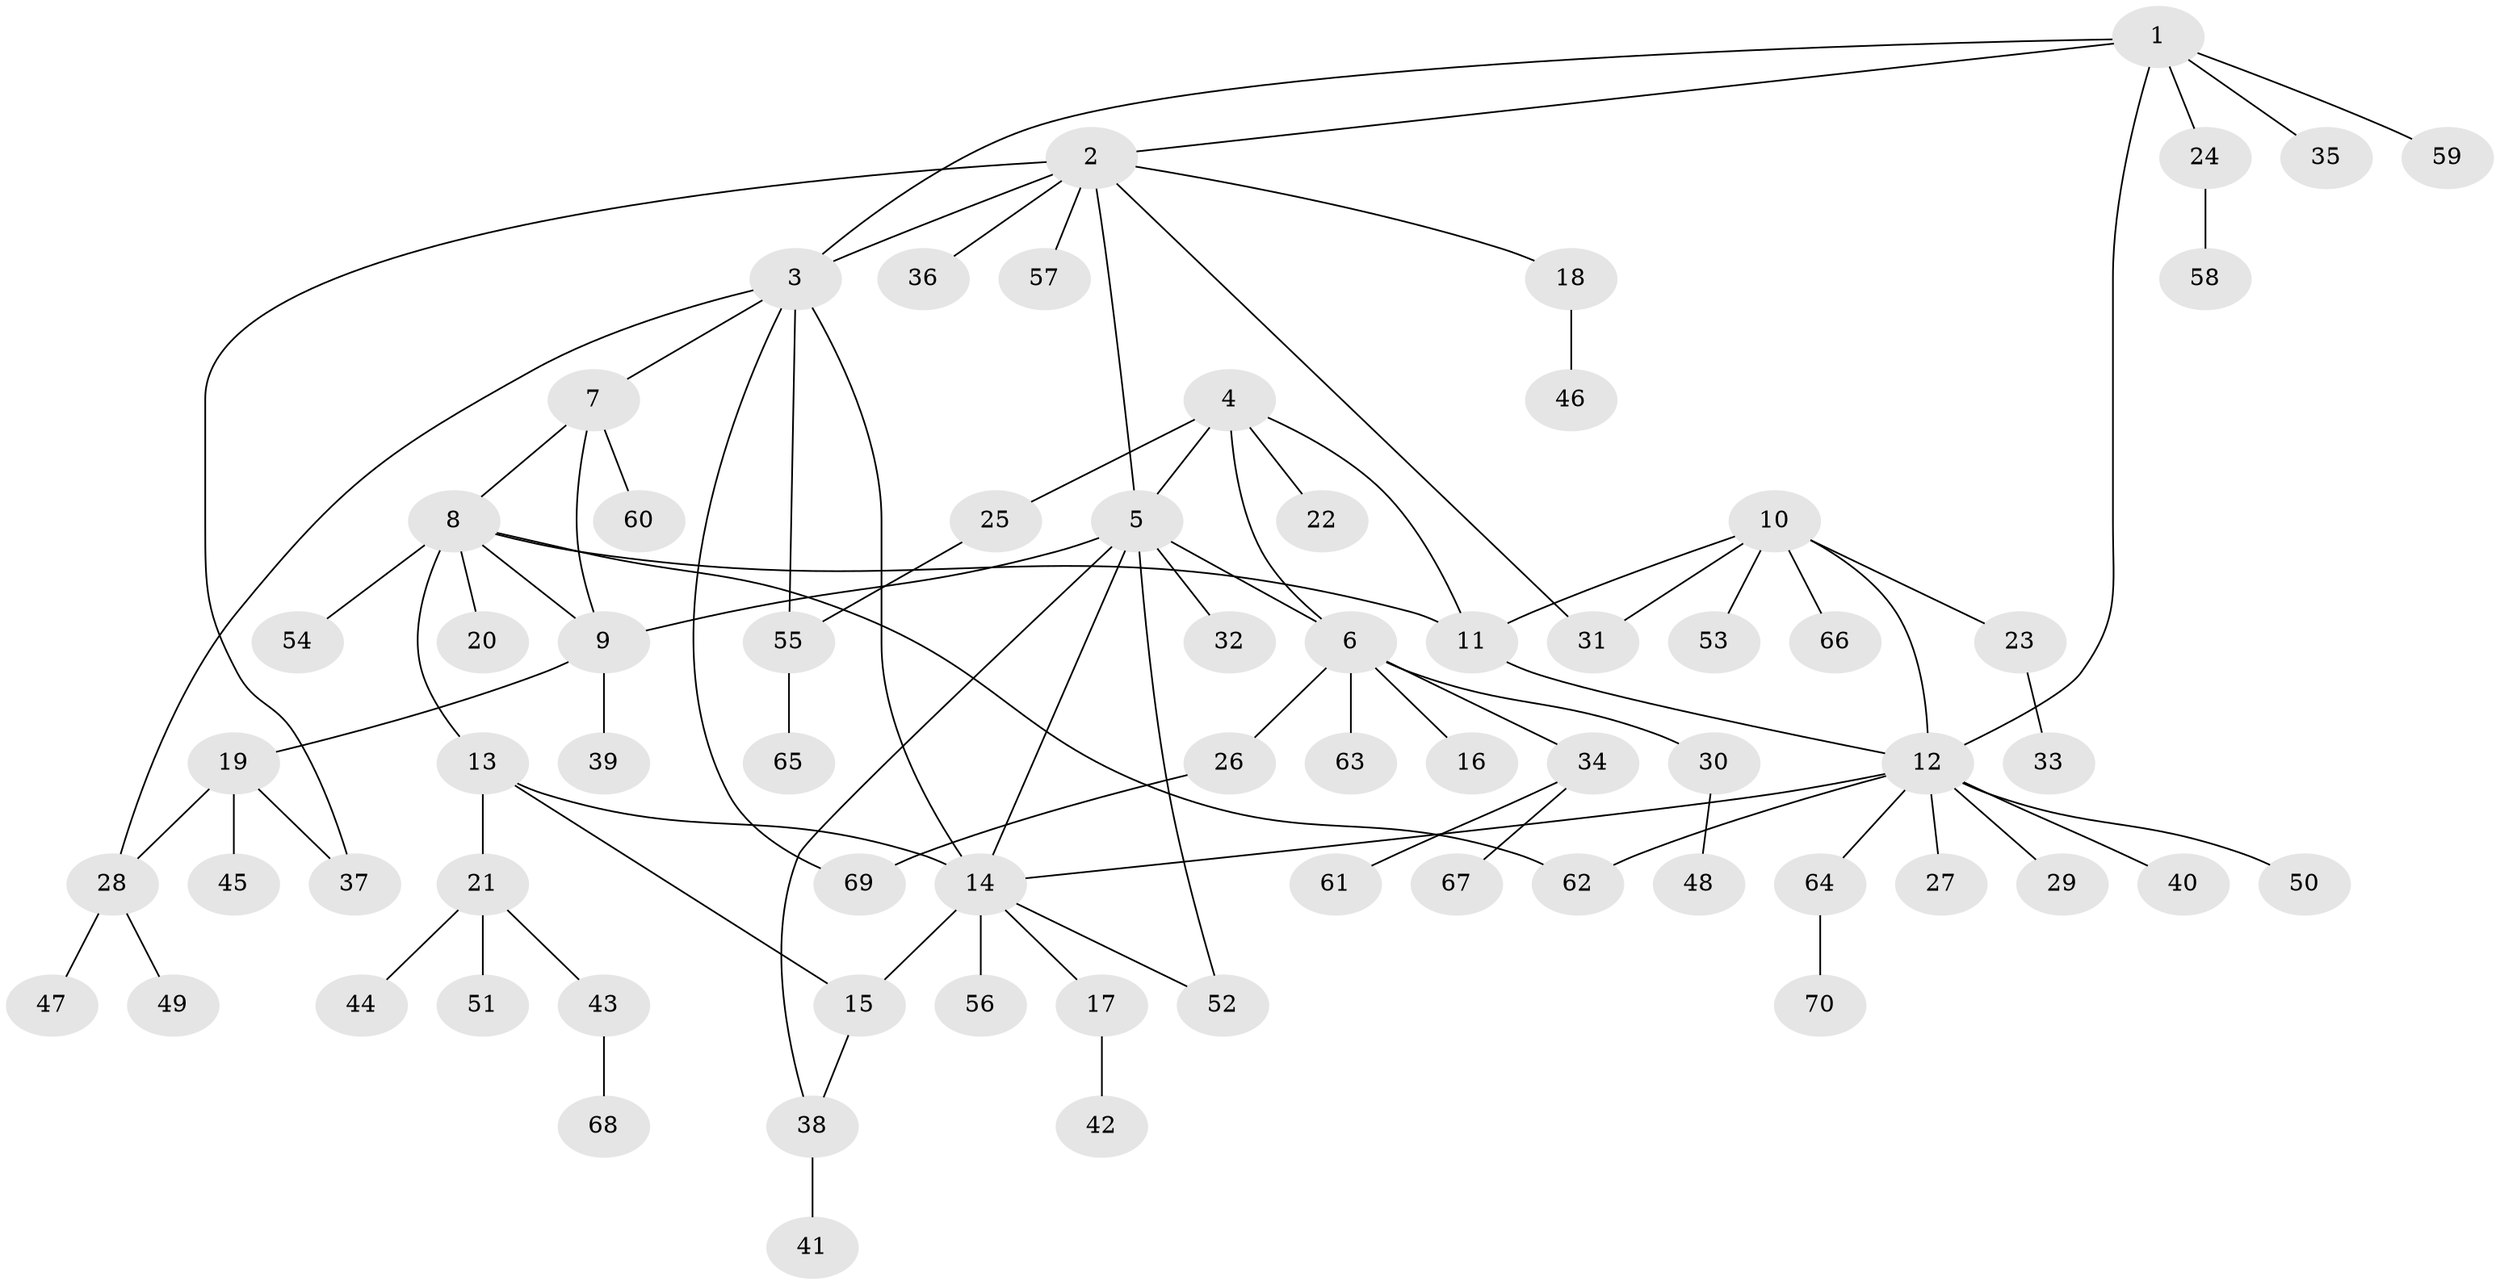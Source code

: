 // coarse degree distribution, {5: 0.045454545454545456, 7: 0.06818181818181818, 4: 0.09090909090909091, 6: 0.06818181818181818, 3: 0.09090909090909091, 9: 0.022727272727272728, 1: 0.4090909090909091, 2: 0.20454545454545456}
// Generated by graph-tools (version 1.1) at 2025/52/03/04/25 22:52:18]
// undirected, 70 vertices, 88 edges
graph export_dot {
  node [color=gray90,style=filled];
  1;
  2;
  3;
  4;
  5;
  6;
  7;
  8;
  9;
  10;
  11;
  12;
  13;
  14;
  15;
  16;
  17;
  18;
  19;
  20;
  21;
  22;
  23;
  24;
  25;
  26;
  27;
  28;
  29;
  30;
  31;
  32;
  33;
  34;
  35;
  36;
  37;
  38;
  39;
  40;
  41;
  42;
  43;
  44;
  45;
  46;
  47;
  48;
  49;
  50;
  51;
  52;
  53;
  54;
  55;
  56;
  57;
  58;
  59;
  60;
  61;
  62;
  63;
  64;
  65;
  66;
  67;
  68;
  69;
  70;
  1 -- 2;
  1 -- 3;
  1 -- 12;
  1 -- 24;
  1 -- 35;
  1 -- 59;
  2 -- 3;
  2 -- 5;
  2 -- 18;
  2 -- 31;
  2 -- 36;
  2 -- 37;
  2 -- 57;
  3 -- 7;
  3 -- 14;
  3 -- 28;
  3 -- 55;
  3 -- 69;
  4 -- 5;
  4 -- 6;
  4 -- 11;
  4 -- 22;
  4 -- 25;
  5 -- 6;
  5 -- 9;
  5 -- 14;
  5 -- 32;
  5 -- 38;
  5 -- 52;
  6 -- 16;
  6 -- 26;
  6 -- 30;
  6 -- 34;
  6 -- 63;
  7 -- 8;
  7 -- 9;
  7 -- 60;
  8 -- 9;
  8 -- 11;
  8 -- 13;
  8 -- 20;
  8 -- 54;
  8 -- 62;
  9 -- 19;
  9 -- 39;
  10 -- 11;
  10 -- 12;
  10 -- 23;
  10 -- 31;
  10 -- 53;
  10 -- 66;
  11 -- 12;
  12 -- 14;
  12 -- 27;
  12 -- 29;
  12 -- 40;
  12 -- 50;
  12 -- 62;
  12 -- 64;
  13 -- 14;
  13 -- 15;
  13 -- 21;
  14 -- 15;
  14 -- 17;
  14 -- 52;
  14 -- 56;
  15 -- 38;
  17 -- 42;
  18 -- 46;
  19 -- 28;
  19 -- 37;
  19 -- 45;
  21 -- 43;
  21 -- 44;
  21 -- 51;
  23 -- 33;
  24 -- 58;
  25 -- 55;
  26 -- 69;
  28 -- 47;
  28 -- 49;
  30 -- 48;
  34 -- 61;
  34 -- 67;
  38 -- 41;
  43 -- 68;
  55 -- 65;
  64 -- 70;
}
